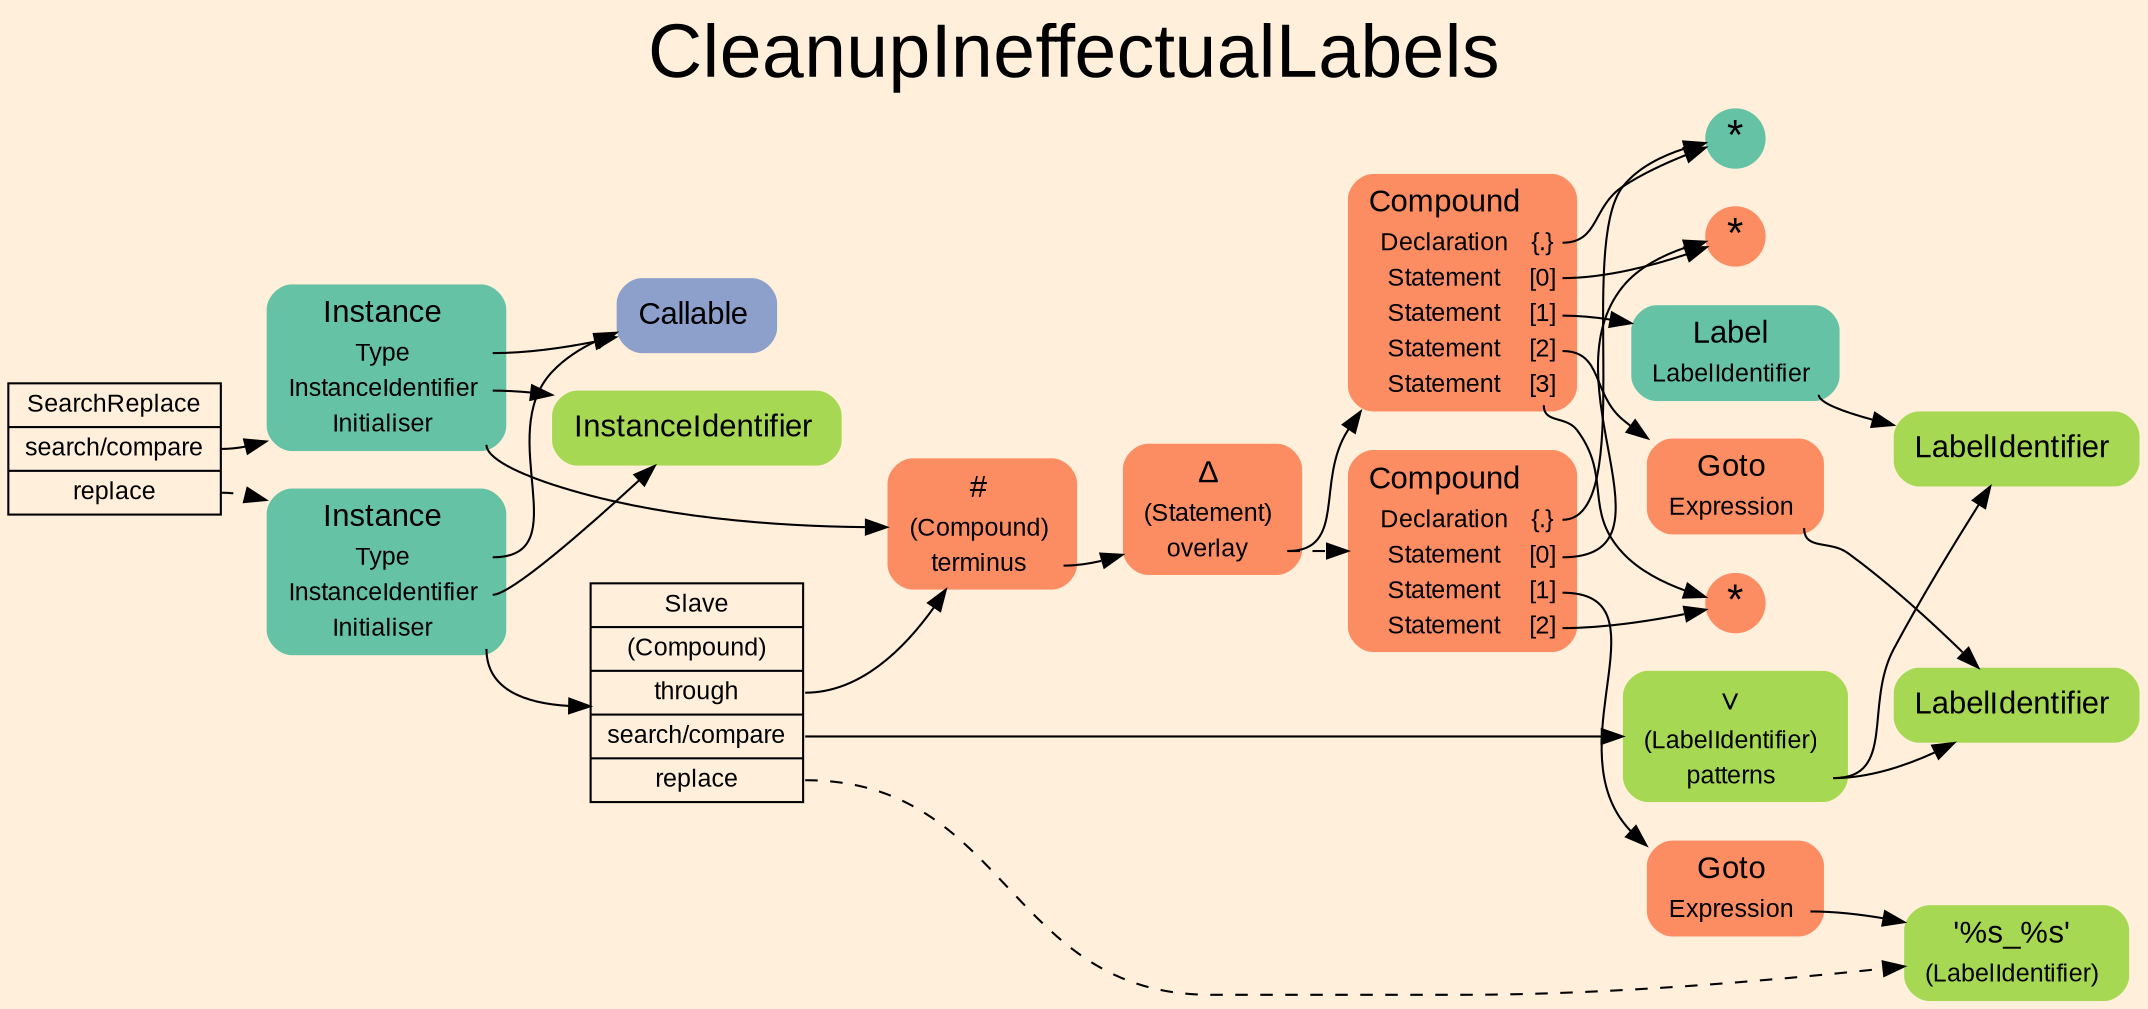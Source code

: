 digraph "CleanupIneffectualLabels" {
label = "CleanupIneffectualLabels"
labelloc = t
fontsize = "36"
graph [
    rankdir = "LR"
    ranksep = 0.3
    bgcolor = antiquewhite1
    color = black
    fontcolor = black
    fontname = "Arial"
];
node [
    fontname = "Arial"
];
edge [
    fontname = "Arial"
];

// -------------------- transformation figure --------------------
"CR#B-4-51" [
    // -------- block CR#B-4-51 ----------
    shape = "record"
    fillcolor = antiquewhite1
    label = "<fixed> SearchReplace | <port0> search/compare | <port1> replace"
    style = "filled"
    fontsize = "12"
    color = black
    fontcolor = black
];

"#B-2-1021" [
    // -------- block #B-2-1021 ----------
    shape = "plaintext"
    fillcolor = "/set28/1"
    label = <<TABLE BORDER="0" CELLBORDER="0" CELLSPACING="0">
     <TR><TD><FONT POINT-SIZE="15.0">Instance</FONT></TD><TD></TD></TR>
     <TR><TD>Type</TD><TD PORT="port0"></TD></TR>
     <TR><TD>InstanceIdentifier</TD><TD PORT="port1"></TD></TR>
     <TR><TD>Initialiser</TD><TD PORT="port2"></TD></TR>
    </TABLE>>
    style = "rounded,filled"
    fontsize = "12"
];

"#B-2-1036" [
    // -------- block #B-2-1036 ----------
    shape = "plaintext"
    fillcolor = "/set28/3"
    label = <<TABLE BORDER="0" CELLBORDER="0" CELLSPACING="0">
     <TR><TD><FONT POINT-SIZE="15.0">Callable</FONT></TD><TD></TD></TR>
    </TABLE>>
    style = "rounded,filled"
    fontsize = "12"
];

"#B-2-1035" [
    // -------- block #B-2-1035 ----------
    shape = "plaintext"
    fillcolor = "/set28/5"
    label = <<TABLE BORDER="0" CELLBORDER="0" CELLSPACING="0">
     <TR><TD><FONT POINT-SIZE="15.0">InstanceIdentifier</FONT></TD><TD></TD></TR>
    </TABLE>>
    style = "rounded,filled"
    fontsize = "12"
];

"#B-2-1023" [
    // -------- block #B-2-1023 ----------
    shape = "plaintext"
    fillcolor = "/set28/2"
    label = <<TABLE BORDER="0" CELLBORDER="0" CELLSPACING="0">
     <TR><TD><FONT POINT-SIZE="15.0">#</FONT></TD><TD></TD></TR>
     <TR><TD>(Compound)</TD><TD PORT="port0"></TD></TR>
     <TR><TD>terminus</TD><TD PORT="port1"></TD></TR>
    </TABLE>>
    style = "rounded,filled"
    fontsize = "12"
];

"#B-2-1024" [
    // -------- block #B-2-1024 ----------
    shape = "plaintext"
    fillcolor = "/set28/2"
    label = <<TABLE BORDER="0" CELLBORDER="0" CELLSPACING="0">
     <TR><TD><FONT POINT-SIZE="15.0">Δ</FONT></TD><TD></TD></TR>
     <TR><TD>(Statement)</TD><TD PORT="port0"></TD></TR>
     <TR><TD>overlay</TD><TD PORT="port1"></TD></TR>
    </TABLE>>
    style = "rounded,filled"
    fontsize = "12"
];

"#B-2-1025" [
    // -------- block #B-2-1025 ----------
    shape = "plaintext"
    fillcolor = "/set28/2"
    label = <<TABLE BORDER="0" CELLBORDER="0" CELLSPACING="0">
     <TR><TD><FONT POINT-SIZE="15.0">Compound</FONT></TD><TD></TD></TR>
     <TR><TD>Declaration</TD><TD PORT="port0">{.}</TD></TR>
     <TR><TD>Statement</TD><TD PORT="port1">[0]</TD></TR>
     <TR><TD>Statement</TD><TD PORT="port2">[1]</TD></TR>
     <TR><TD>Statement</TD><TD PORT="port3">[2]</TD></TR>
     <TR><TD>Statement</TD><TD PORT="port4">[3]</TD></TR>
    </TABLE>>
    style = "rounded,filled"
    fontsize = "12"
];

"#B-2-1028" [
    // -------- block #B-2-1028 ----------
    shape = "circle"
    fillcolor = "/set28/1"
    label = <*>
    style = "filled"
    fontsize = "20"
    penwidth = 0.0
    fixedsize = true
    width = 0.4
    height = 0.4
];

"#B-2-1029" [
    // -------- block #B-2-1029 ----------
    shape = "circle"
    fillcolor = "/set28/2"
    label = <*>
    style = "filled"
    fontsize = "20"
    penwidth = 0.0
    fixedsize = true
    width = 0.4
    height = 0.4
];

"#B-2-1027" [
    // -------- block #B-2-1027 ----------
    shape = "plaintext"
    fillcolor = "/set28/1"
    label = <<TABLE BORDER="0" CELLBORDER="0" CELLSPACING="0">
     <TR><TD><FONT POINT-SIZE="15.0">Label</FONT></TD><TD></TD></TR>
     <TR><TD>LabelIdentifier</TD><TD PORT="port0"></TD></TR>
    </TABLE>>
    style = "rounded,filled"
    fontsize = "12"
];

"#B-2-1031" [
    // -------- block #B-2-1031 ----------
    shape = "plaintext"
    fillcolor = "/set28/5"
    label = <<TABLE BORDER="0" CELLBORDER="0" CELLSPACING="0">
     <TR><TD><FONT POINT-SIZE="15.0">LabelIdentifier</FONT></TD><TD></TD></TR>
    </TABLE>>
    style = "rounded,filled"
    fontsize = "12"
];

"#B-2-1037" [
    // -------- block #B-2-1037 ----------
    shape = "plaintext"
    fillcolor = "/set28/2"
    label = <<TABLE BORDER="0" CELLBORDER="0" CELLSPACING="0">
     <TR><TD><FONT POINT-SIZE="15.0">Goto</FONT></TD><TD></TD></TR>
     <TR><TD>Expression</TD><TD PORT="port0"></TD></TR>
    </TABLE>>
    style = "rounded,filled"
    fontsize = "12"
];

"#B-2-1032" [
    // -------- block #B-2-1032 ----------
    shape = "plaintext"
    fillcolor = "/set28/5"
    label = <<TABLE BORDER="0" CELLBORDER="0" CELLSPACING="0">
     <TR><TD><FONT POINT-SIZE="15.0">LabelIdentifier</FONT></TD><TD></TD></TR>
    </TABLE>>
    style = "rounded,filled"
    fontsize = "12"
];

"#B-2-1030" [
    // -------- block #B-2-1030 ----------
    shape = "circle"
    fillcolor = "/set28/2"
    label = <*>
    style = "filled"
    fontsize = "20"
    penwidth = 0.0
    fixedsize = true
    width = 0.4
    height = 0.4
];

"#B-2-1026" [
    // -------- block #B-2-1026 ----------
    shape = "plaintext"
    fillcolor = "/set28/2"
    label = <<TABLE BORDER="0" CELLBORDER="0" CELLSPACING="0">
     <TR><TD><FONT POINT-SIZE="15.0">Compound</FONT></TD><TD></TD></TR>
     <TR><TD>Declaration</TD><TD PORT="port0">{.}</TD></TR>
     <TR><TD>Statement</TD><TD PORT="port1">[0]</TD></TR>
     <TR><TD>Statement</TD><TD PORT="port2">[1]</TD></TR>
     <TR><TD>Statement</TD><TD PORT="port3">[2]</TD></TR>
    </TABLE>>
    style = "rounded,filled"
    fontsize = "12"
];

"#B-2-1038" [
    // -------- block #B-2-1038 ----------
    shape = "plaintext"
    fillcolor = "/set28/2"
    label = <<TABLE BORDER="0" CELLBORDER="0" CELLSPACING="0">
     <TR><TD><FONT POINT-SIZE="15.0">Goto</FONT></TD><TD></TD></TR>
     <TR><TD>Expression</TD><TD PORT="port0"></TD></TR>
    </TABLE>>
    style = "rounded,filled"
    fontsize = "12"
];

"#B-2-1033" [
    // -------- block #B-2-1033 ----------
    shape = "plaintext"
    fillcolor = "/set28/5"
    label = <<TABLE BORDER="0" CELLBORDER="0" CELLSPACING="0">
     <TR><TD><FONT POINT-SIZE="15.0">'%s_%s'</FONT></TD><TD></TD></TR>
     <TR><TD>(LabelIdentifier)</TD><TD PORT="port0"></TD></TR>
    </TABLE>>
    style = "rounded,filled"
    fontsize = "12"
];

"#B-2-1022" [
    // -------- block #B-2-1022 ----------
    shape = "plaintext"
    fillcolor = "/set28/1"
    label = <<TABLE BORDER="0" CELLBORDER="0" CELLSPACING="0">
     <TR><TD><FONT POINT-SIZE="15.0">Instance</FONT></TD><TD></TD></TR>
     <TR><TD>Type</TD><TD PORT="port0"></TD></TR>
     <TR><TD>InstanceIdentifier</TD><TD PORT="port1"></TD></TR>
     <TR><TD>Initialiser</TD><TD PORT="port2"></TD></TR>
    </TABLE>>
    style = "rounded,filled"
    fontsize = "12"
];

"#B-2-1039" [
    // -------- block #B-2-1039 ----------
    shape = "record"
    fillcolor = antiquewhite1
    label = "<fixed> Slave | <port0> (Compound) | <port1> through | <port2> search/compare | <port3> replace"
    style = "filled"
    fontsize = "12"
    color = black
    fontcolor = black
];

"#B-2-1034" [
    // -------- block #B-2-1034 ----------
    shape = "plaintext"
    fillcolor = "/set28/5"
    label = <<TABLE BORDER="0" CELLBORDER="0" CELLSPACING="0">
     <TR><TD><FONT POINT-SIZE="15.0">∨</FONT></TD><TD></TD></TR>
     <TR><TD>(LabelIdentifier)</TD><TD PORT="port0"></TD></TR>
     <TR><TD>patterns</TD><TD PORT="port1"></TD></TR>
    </TABLE>>
    style = "rounded,filled"
    fontsize = "12"
];

"CR#B-4-51":port0 -> "#B-2-1021" [
    color = black
    fontcolor = black
];

"CR#B-4-51":port1 -> "#B-2-1022" [
    style="dashed"
    color = black
    fontcolor = black
];

"#B-2-1021":port0 -> "#B-2-1036" [
    color = black
    fontcolor = black
];

"#B-2-1021":port1 -> "#B-2-1035" [
    color = black
    fontcolor = black
];

"#B-2-1021":port2 -> "#B-2-1023" [
    color = black
    fontcolor = black
];

"#B-2-1023":port1 -> "#B-2-1024" [
    color = black
    fontcolor = black
];

"#B-2-1024":port1 -> "#B-2-1025" [
    color = black
    fontcolor = black
];

"#B-2-1024":port1 -> "#B-2-1026" [
    style="dashed"
    color = black
    fontcolor = black
];

"#B-2-1025":port0 -> "#B-2-1028" [
    color = black
    fontcolor = black
];

"#B-2-1025":port1 -> "#B-2-1029" [
    color = black
    fontcolor = black
];

"#B-2-1025":port2 -> "#B-2-1027" [
    color = black
    fontcolor = black
];

"#B-2-1025":port3 -> "#B-2-1037" [
    color = black
    fontcolor = black
];

"#B-2-1025":port4 -> "#B-2-1030" [
    color = black
    fontcolor = black
];

"#B-2-1027":port0 -> "#B-2-1031" [
    color = black
    fontcolor = black
];

"#B-2-1037":port0 -> "#B-2-1032" [
    color = black
    fontcolor = black
];

"#B-2-1026":port0 -> "#B-2-1028" [
    color = black
    fontcolor = black
];

"#B-2-1026":port1 -> "#B-2-1029" [
    color = black
    fontcolor = black
];

"#B-2-1026":port2 -> "#B-2-1038" [
    color = black
    fontcolor = black
];

"#B-2-1026":port3 -> "#B-2-1030" [
    color = black
    fontcolor = black
];

"#B-2-1038":port0 -> "#B-2-1033" [
    color = black
    fontcolor = black
];

"#B-2-1022":port0 -> "#B-2-1036" [
    color = black
    fontcolor = black
];

"#B-2-1022":port1 -> "#B-2-1035" [
    color = black
    fontcolor = black
];

"#B-2-1022":port2 -> "#B-2-1039" [
    color = black
    fontcolor = black
];

"#B-2-1039":port1 -> "#B-2-1023" [
    color = black
    fontcolor = black
];

"#B-2-1039":port2 -> "#B-2-1034" [
    color = black
    fontcolor = black
];

"#B-2-1039":port3 -> "#B-2-1033" [
    style="dashed"
    color = black
    fontcolor = black
];

"#B-2-1034":port1 -> "#B-2-1031" [
    color = black
    fontcolor = black
];

"#B-2-1034":port1 -> "#B-2-1032" [
    color = black
    fontcolor = black
];


}
